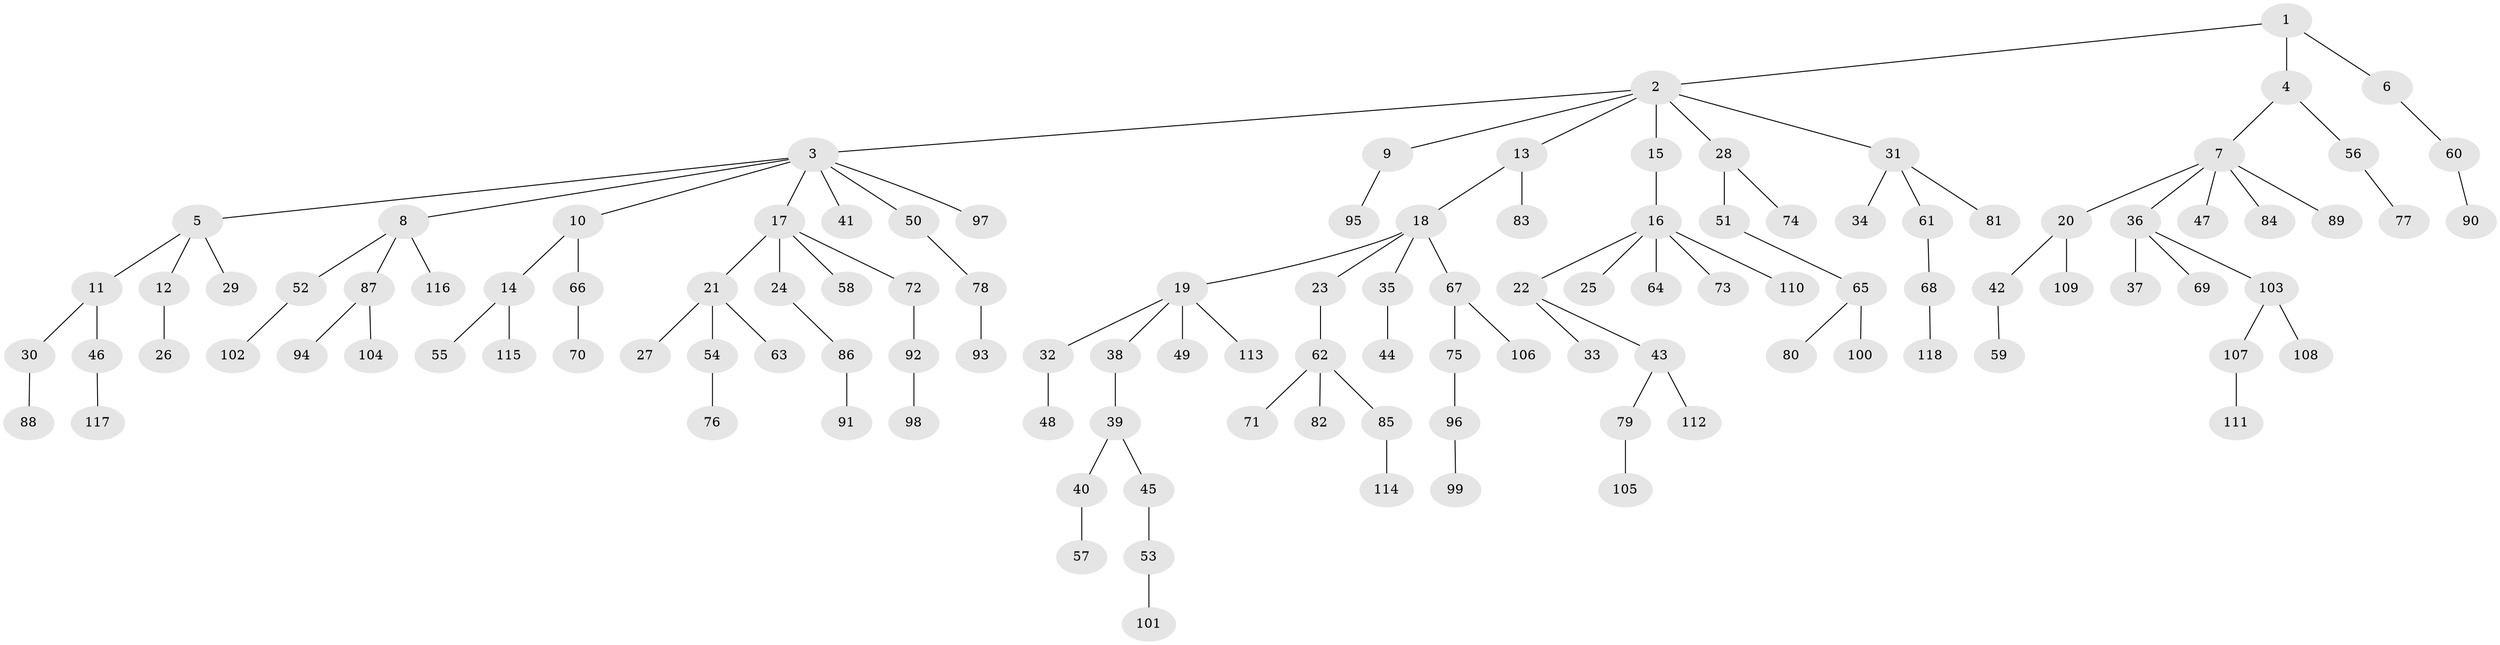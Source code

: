 // coarse degree distribution, {1: 0.6857142857142857, 2: 0.21428571428571427, 4: 0.02857142857142857, 3: 0.014285714285714285, 9: 0.014285714285714285, 29: 0.014285714285714285, 6: 0.014285714285714285, 5: 0.014285714285714285}
// Generated by graph-tools (version 1.1) at 2025/56/03/04/25 21:56:39]
// undirected, 118 vertices, 117 edges
graph export_dot {
graph [start="1"]
  node [color=gray90,style=filled];
  1;
  2;
  3;
  4;
  5;
  6;
  7;
  8;
  9;
  10;
  11;
  12;
  13;
  14;
  15;
  16;
  17;
  18;
  19;
  20;
  21;
  22;
  23;
  24;
  25;
  26;
  27;
  28;
  29;
  30;
  31;
  32;
  33;
  34;
  35;
  36;
  37;
  38;
  39;
  40;
  41;
  42;
  43;
  44;
  45;
  46;
  47;
  48;
  49;
  50;
  51;
  52;
  53;
  54;
  55;
  56;
  57;
  58;
  59;
  60;
  61;
  62;
  63;
  64;
  65;
  66;
  67;
  68;
  69;
  70;
  71;
  72;
  73;
  74;
  75;
  76;
  77;
  78;
  79;
  80;
  81;
  82;
  83;
  84;
  85;
  86;
  87;
  88;
  89;
  90;
  91;
  92;
  93;
  94;
  95;
  96;
  97;
  98;
  99;
  100;
  101;
  102;
  103;
  104;
  105;
  106;
  107;
  108;
  109;
  110;
  111;
  112;
  113;
  114;
  115;
  116;
  117;
  118;
  1 -- 2;
  1 -- 4;
  1 -- 6;
  2 -- 3;
  2 -- 9;
  2 -- 13;
  2 -- 15;
  2 -- 28;
  2 -- 31;
  3 -- 5;
  3 -- 8;
  3 -- 10;
  3 -- 17;
  3 -- 41;
  3 -- 50;
  3 -- 97;
  4 -- 7;
  4 -- 56;
  5 -- 11;
  5 -- 12;
  5 -- 29;
  6 -- 60;
  7 -- 20;
  7 -- 36;
  7 -- 47;
  7 -- 84;
  7 -- 89;
  8 -- 52;
  8 -- 87;
  8 -- 116;
  9 -- 95;
  10 -- 14;
  10 -- 66;
  11 -- 30;
  11 -- 46;
  12 -- 26;
  13 -- 18;
  13 -- 83;
  14 -- 55;
  14 -- 115;
  15 -- 16;
  16 -- 22;
  16 -- 25;
  16 -- 64;
  16 -- 73;
  16 -- 110;
  17 -- 21;
  17 -- 24;
  17 -- 58;
  17 -- 72;
  18 -- 19;
  18 -- 23;
  18 -- 35;
  18 -- 67;
  19 -- 32;
  19 -- 38;
  19 -- 49;
  19 -- 113;
  20 -- 42;
  20 -- 109;
  21 -- 27;
  21 -- 54;
  21 -- 63;
  22 -- 33;
  22 -- 43;
  23 -- 62;
  24 -- 86;
  28 -- 51;
  28 -- 74;
  30 -- 88;
  31 -- 34;
  31 -- 61;
  31 -- 81;
  32 -- 48;
  35 -- 44;
  36 -- 37;
  36 -- 69;
  36 -- 103;
  38 -- 39;
  39 -- 40;
  39 -- 45;
  40 -- 57;
  42 -- 59;
  43 -- 79;
  43 -- 112;
  45 -- 53;
  46 -- 117;
  50 -- 78;
  51 -- 65;
  52 -- 102;
  53 -- 101;
  54 -- 76;
  56 -- 77;
  60 -- 90;
  61 -- 68;
  62 -- 71;
  62 -- 82;
  62 -- 85;
  65 -- 80;
  65 -- 100;
  66 -- 70;
  67 -- 75;
  67 -- 106;
  68 -- 118;
  72 -- 92;
  75 -- 96;
  78 -- 93;
  79 -- 105;
  85 -- 114;
  86 -- 91;
  87 -- 94;
  87 -- 104;
  92 -- 98;
  96 -- 99;
  103 -- 107;
  103 -- 108;
  107 -- 111;
}
